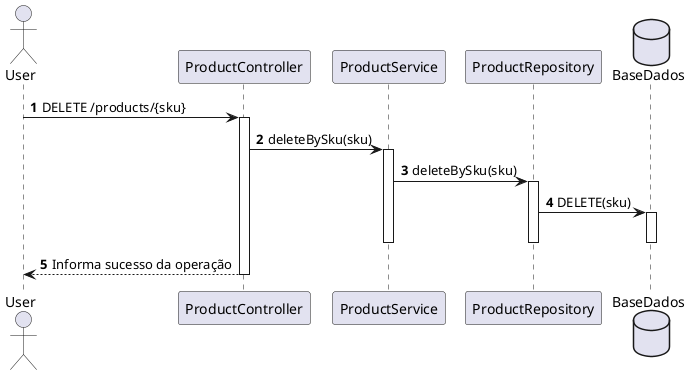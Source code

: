 @startuml
'https://plantuml.com/sequence-diagram

autonumber

actor User as USR
participant ProductController as CTRL
participant ProductService as SRV
participant ProductRepository as REPO
database BaseDados as DB

USR -> CTRL: DELETE /products/{sku}
activate CTRL
CTRL -> SRV: deleteBySku(sku)
activate SRV
SRV-> REPO: deleteBySku(sku)
activate REPO
REPO -> DB: DELETE(sku)
activate DB
deactivate DB
deactivate REPO
deactivate SRV
CTRL --> USR : Informa sucesso da operação
deactivate CTRL

@enduml
